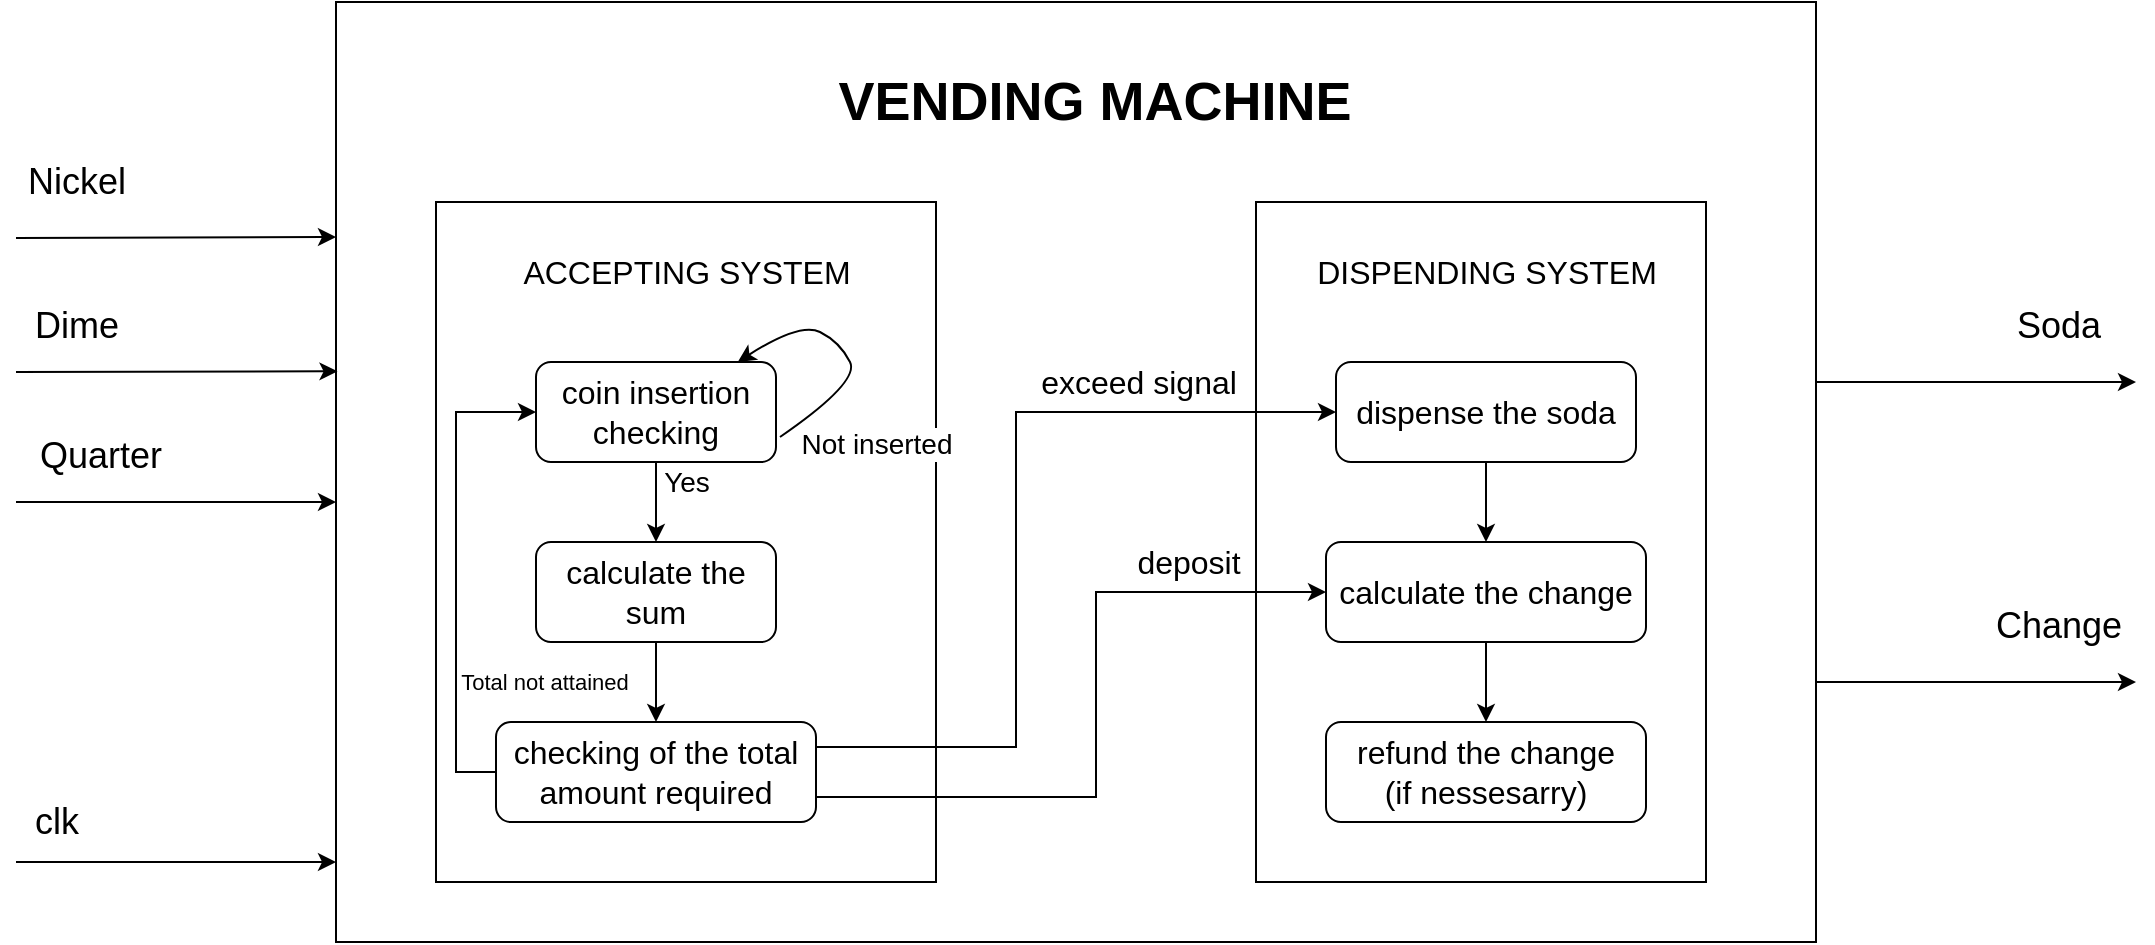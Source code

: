 <mxfile version="21.7.5" type="device">
  <diagram name="Page-1" id="VQWqQ661ruOvcLlmvzig">
    <mxGraphModel dx="1036" dy="623" grid="1" gridSize="10" guides="1" tooltips="1" connect="1" arrows="1" fold="1" page="1" pageScale="1" pageWidth="1654" pageHeight="2336" math="0" shadow="0">
      <root>
        <mxCell id="0" />
        <mxCell id="1" parent="0" />
        <mxCell id="Fg0akMWVEdFNM0waDVca-40" value="" style="rounded=0;whiteSpace=wrap;html=1;" parent="1" vertex="1">
          <mxGeometry x="230" y="70" width="740" height="470" as="geometry" />
        </mxCell>
        <mxCell id="Fg0akMWVEdFNM0waDVca-5" value="VENDING MACHINE" style="text;html=1;align=center;verticalAlign=middle;resizable=0;points=[];autosize=1;strokeColor=none;fillColor=none;fontSize=27;fontStyle=1" parent="1" vertex="1">
          <mxGeometry x="468.75" y="95" width="280" height="50" as="geometry" />
        </mxCell>
        <mxCell id="Fg0akMWVEdFNM0waDVca-39" value="" style="group" parent="1" vertex="1" connectable="0">
          <mxGeometry x="280" y="170" width="635" height="340" as="geometry" />
        </mxCell>
        <mxCell id="Fg0akMWVEdFNM0waDVca-6" value="" style="rounded=0;whiteSpace=wrap;html=1;fontSize=16;" parent="Fg0akMWVEdFNM0waDVca-39" vertex="1">
          <mxGeometry width="250" height="340" as="geometry" />
        </mxCell>
        <mxCell id="Fg0akMWVEdFNM0waDVca-7" value="ACCEPTING SYSTEM" style="text;html=1;strokeColor=none;fillColor=none;align=center;verticalAlign=middle;whiteSpace=wrap;rounded=0;fontSize=16;" parent="Fg0akMWVEdFNM0waDVca-39" vertex="1">
          <mxGeometry x="37.5" y="20" width="175" height="30" as="geometry" />
        </mxCell>
        <mxCell id="Fg0akMWVEdFNM0waDVca-8" value="coin insertion checking" style="rounded=1;whiteSpace=wrap;html=1;fontSize=16;" parent="Fg0akMWVEdFNM0waDVca-39" vertex="1">
          <mxGeometry x="50" y="80" width="120" height="50" as="geometry" />
        </mxCell>
        <mxCell id="Fg0akMWVEdFNM0waDVca-9" value="calculate the sum" style="rounded=1;whiteSpace=wrap;html=1;fontSize=16;" parent="Fg0akMWVEdFNM0waDVca-39" vertex="1">
          <mxGeometry x="50" y="170" width="120" height="50" as="geometry" />
        </mxCell>
        <mxCell id="Fg0akMWVEdFNM0waDVca-18" value="" style="edgeStyle=orthogonalEdgeStyle;rounded=0;orthogonalLoop=1;jettySize=auto;html=1;fontSize=16;" parent="Fg0akMWVEdFNM0waDVca-39" source="Fg0akMWVEdFNM0waDVca-8" target="Fg0akMWVEdFNM0waDVca-9" edge="1">
          <mxGeometry relative="1" as="geometry" />
        </mxCell>
        <mxCell id="Fg0akMWVEdFNM0waDVca-19" value="Yes" style="edgeLabel;html=1;align=center;verticalAlign=middle;resizable=0;points=[];fontSize=14;" parent="Fg0akMWVEdFNM0waDVca-18" vertex="1" connectable="0">
          <mxGeometry x="-0.42" y="1" relative="1" as="geometry">
            <mxPoint x="14" y="-2" as="offset" />
          </mxGeometry>
        </mxCell>
        <mxCell id="Fg0akMWVEdFNM0waDVca-43" style="edgeStyle=orthogonalEdgeStyle;rounded=0;orthogonalLoop=1;jettySize=auto;html=1;exitX=0;exitY=0.5;exitDx=0;exitDy=0;entryX=0;entryY=0.5;entryDx=0;entryDy=0;" parent="Fg0akMWVEdFNM0waDVca-39" source="Fg0akMWVEdFNM0waDVca-10" target="Fg0akMWVEdFNM0waDVca-8" edge="1">
          <mxGeometry relative="1" as="geometry" />
        </mxCell>
        <mxCell id="Fg0akMWVEdFNM0waDVca-44" value="Total not attained" style="edgeLabel;html=1;align=center;verticalAlign=middle;resizable=0;points=[];" parent="Fg0akMWVEdFNM0waDVca-43" vertex="1" connectable="0">
          <mxGeometry x="0.183" y="-1" relative="1" as="geometry">
            <mxPoint x="43" y="77" as="offset" />
          </mxGeometry>
        </mxCell>
        <mxCell id="Fg0akMWVEdFNM0waDVca-10" value="checking of the total amount required" style="rounded=1;whiteSpace=wrap;html=1;fontSize=16;" parent="Fg0akMWVEdFNM0waDVca-39" vertex="1">
          <mxGeometry x="30" y="260" width="160" height="50" as="geometry" />
        </mxCell>
        <mxCell id="Fg0akMWVEdFNM0waDVca-22" style="edgeStyle=orthogonalEdgeStyle;rounded=0;orthogonalLoop=1;jettySize=auto;html=1;exitX=0.5;exitY=1;exitDx=0;exitDy=0;fontSize=16;" parent="Fg0akMWVEdFNM0waDVca-39" source="Fg0akMWVEdFNM0waDVca-9" target="Fg0akMWVEdFNM0waDVca-10" edge="1">
          <mxGeometry relative="1" as="geometry" />
        </mxCell>
        <mxCell id="Fg0akMWVEdFNM0waDVca-23" value="" style="rounded=0;whiteSpace=wrap;html=1;fontSize=16;" parent="Fg0akMWVEdFNM0waDVca-39" vertex="1">
          <mxGeometry x="410" width="225" height="340" as="geometry" />
        </mxCell>
        <mxCell id="Fg0akMWVEdFNM0waDVca-35" style="edgeStyle=orthogonalEdgeStyle;rounded=0;orthogonalLoop=1;jettySize=auto;html=1;exitX=1;exitY=0.75;exitDx=0;exitDy=0;entryX=0;entryY=0.5;entryDx=0;entryDy=0;fontSize=16;" parent="Fg0akMWVEdFNM0waDVca-39" source="Fg0akMWVEdFNM0waDVca-10" target="Fg0akMWVEdFNM0waDVca-29" edge="1">
          <mxGeometry relative="1" as="geometry">
            <Array as="points">
              <mxPoint x="330" y="298" />
              <mxPoint x="330" y="195" />
            </Array>
          </mxGeometry>
        </mxCell>
        <mxCell id="Fg0akMWVEdFNM0waDVca-37" value="deposit" style="edgeLabel;html=1;align=center;verticalAlign=middle;resizable=0;points=[];fontSize=16;" parent="Fg0akMWVEdFNM0waDVca-35" vertex="1" connectable="0">
          <mxGeometry x="0.573" y="-3" relative="1" as="geometry">
            <mxPoint x="7" y="-18" as="offset" />
          </mxGeometry>
        </mxCell>
        <mxCell id="Fg0akMWVEdFNM0waDVca-20" value="" style="curved=1;endArrow=classic;html=1;rounded=0;exitX=1;exitY=0.75;exitDx=0;exitDy=0;fontSize=16;" parent="Fg0akMWVEdFNM0waDVca-39" edge="1">
          <mxGeometry width="50" height="50" relative="1" as="geometry">
            <mxPoint x="172" y="117.5" as="sourcePoint" />
            <mxPoint x="150.889" y="80" as="targetPoint" />
            <Array as="points">
              <mxPoint x="212" y="90" />
              <mxPoint x="202" y="70" />
              <mxPoint x="182" y="60" />
            </Array>
          </mxGeometry>
        </mxCell>
        <mxCell id="Fg0akMWVEdFNM0waDVca-21" value="Not inserted" style="edgeLabel;html=1;align=center;verticalAlign=middle;resizable=0;points=[];fontSize=14;" parent="Fg0akMWVEdFNM0waDVca-20" vertex="1" connectable="0">
          <mxGeometry x="-0.754" y="-1" relative="1" as="geometry">
            <mxPoint x="34" y="11" as="offset" />
          </mxGeometry>
        </mxCell>
        <mxCell id="Fg0akMWVEdFNM0waDVca-34" style="edgeStyle=orthogonalEdgeStyle;rounded=0;orthogonalLoop=1;jettySize=auto;html=1;exitX=1;exitY=0.25;exitDx=0;exitDy=0;entryX=0;entryY=0.5;entryDx=0;entryDy=0;fontSize=16;" parent="Fg0akMWVEdFNM0waDVca-39" source="Fg0akMWVEdFNM0waDVca-10" target="Fg0akMWVEdFNM0waDVca-27" edge="1">
          <mxGeometry relative="1" as="geometry">
            <Array as="points">
              <mxPoint x="290" y="273" />
              <mxPoint x="290" y="105" />
            </Array>
          </mxGeometry>
        </mxCell>
        <mxCell id="Fg0akMWVEdFNM0waDVca-36" value="exceed signal" style="edgeLabel;html=1;align=center;verticalAlign=middle;resizable=0;points=[];fontSize=16;" parent="Fg0akMWVEdFNM0waDVca-34" vertex="1" connectable="0">
          <mxGeometry x="0.625" relative="1" as="geometry">
            <mxPoint x="-19" y="-15" as="offset" />
          </mxGeometry>
        </mxCell>
        <mxCell id="Fg0akMWVEdFNM0waDVca-24" value="DISPENDING SYSTEM" style="text;html=1;strokeColor=none;fillColor=none;align=center;verticalAlign=middle;whiteSpace=wrap;rounded=0;fontSize=16;" parent="Fg0akMWVEdFNM0waDVca-39" vertex="1">
          <mxGeometry x="437.5" y="20" width="175" height="30" as="geometry" />
        </mxCell>
        <mxCell id="Fg0akMWVEdFNM0waDVca-27" value="dispense the soda" style="rounded=1;whiteSpace=wrap;html=1;fontSize=16;" parent="Fg0akMWVEdFNM0waDVca-39" vertex="1">
          <mxGeometry x="450" y="80" width="150" height="50" as="geometry" />
        </mxCell>
        <mxCell id="Fg0akMWVEdFNM0waDVca-29" value="calculate the change" style="rounded=1;whiteSpace=wrap;html=1;fontSize=16;" parent="Fg0akMWVEdFNM0waDVca-39" vertex="1">
          <mxGeometry x="445" y="170" width="160" height="50" as="geometry" />
        </mxCell>
        <mxCell id="Fg0akMWVEdFNM0waDVca-25" value="" style="edgeStyle=orthogonalEdgeStyle;rounded=0;orthogonalLoop=1;jettySize=auto;html=1;fontSize=16;" parent="Fg0akMWVEdFNM0waDVca-39" source="Fg0akMWVEdFNM0waDVca-27" target="Fg0akMWVEdFNM0waDVca-29" edge="1">
          <mxGeometry relative="1" as="geometry" />
        </mxCell>
        <mxCell id="Fg0akMWVEdFNM0waDVca-30" value="refund the change (if&amp;nbsp;nessesarry)" style="rounded=1;whiteSpace=wrap;html=1;fontSize=16;" parent="Fg0akMWVEdFNM0waDVca-39" vertex="1">
          <mxGeometry x="445" y="260" width="160" height="50" as="geometry" />
        </mxCell>
        <mxCell id="Fg0akMWVEdFNM0waDVca-28" style="edgeStyle=orthogonalEdgeStyle;rounded=0;orthogonalLoop=1;jettySize=auto;html=1;exitX=0.5;exitY=1;exitDx=0;exitDy=0;fontSize=16;" parent="Fg0akMWVEdFNM0waDVca-39" source="Fg0akMWVEdFNM0waDVca-29" target="Fg0akMWVEdFNM0waDVca-30" edge="1">
          <mxGeometry relative="1" as="geometry" />
        </mxCell>
        <mxCell id="Fg0akMWVEdFNM0waDVca-38" style="edgeStyle=orthogonalEdgeStyle;rounded=0;orthogonalLoop=1;jettySize=auto;html=1;exitX=0.5;exitY=1;exitDx=0;exitDy=0;" parent="Fg0akMWVEdFNM0waDVca-39" source="Fg0akMWVEdFNM0waDVca-29" target="Fg0akMWVEdFNM0waDVca-29" edge="1">
          <mxGeometry relative="1" as="geometry" />
        </mxCell>
        <mxCell id="Fg0akMWVEdFNM0waDVca-41" value="" style="endArrow=classic;html=1;rounded=0;entryX=0;entryY=0.25;entryDx=0;entryDy=0;" parent="1" target="Fg0akMWVEdFNM0waDVca-40" edge="1">
          <mxGeometry width="50" height="50" relative="1" as="geometry">
            <mxPoint x="70" y="188" as="sourcePoint" />
            <mxPoint x="230.0" y="163.06" as="targetPoint" />
          </mxGeometry>
        </mxCell>
        <mxCell id="Fg0akMWVEdFNM0waDVca-45" value="Nickel" style="edgeLabel;html=1;align=center;verticalAlign=middle;resizable=0;points=[];fontSize=18;" parent="Fg0akMWVEdFNM0waDVca-41" vertex="1" connectable="0">
          <mxGeometry x="-0.527" y="1" relative="1" as="geometry">
            <mxPoint x="-8" y="-27" as="offset" />
          </mxGeometry>
        </mxCell>
        <mxCell id="Fg0akMWVEdFNM0waDVca-46" value="" style="endArrow=classic;html=1;rounded=0;entryX=0.001;entryY=0.361;entryDx=0;entryDy=0;entryPerimeter=0;" parent="1" edge="1">
          <mxGeometry width="50" height="50" relative="1" as="geometry">
            <mxPoint x="70" y="255" as="sourcePoint" />
            <mxPoint x="230.757" y="254.67" as="targetPoint" />
          </mxGeometry>
        </mxCell>
        <mxCell id="Fg0akMWVEdFNM0waDVca-47" value="Dime" style="edgeLabel;html=1;align=center;verticalAlign=middle;resizable=0;points=[];fontSize=18;" parent="Fg0akMWVEdFNM0waDVca-46" vertex="1" connectable="0">
          <mxGeometry x="-0.527" y="1" relative="1" as="geometry">
            <mxPoint x="-8" y="-22" as="offset" />
          </mxGeometry>
        </mxCell>
        <mxCell id="Fg0akMWVEdFNM0waDVca-48" value="" style="endArrow=classic;html=1;rounded=0;entryX=0;entryY=0.5;entryDx=0;entryDy=0;" parent="1" edge="1">
          <mxGeometry width="50" height="50" relative="1" as="geometry">
            <mxPoint x="70" y="320" as="sourcePoint" />
            <mxPoint x="230" y="320" as="targetPoint" />
          </mxGeometry>
        </mxCell>
        <mxCell id="Fg0akMWVEdFNM0waDVca-49" value="Quarter" style="edgeLabel;html=1;align=center;verticalAlign=middle;resizable=0;points=[];fontSize=18;" parent="Fg0akMWVEdFNM0waDVca-48" vertex="1" connectable="0">
          <mxGeometry x="-0.527" y="1" relative="1" as="geometry">
            <mxPoint x="4" y="-22" as="offset" />
          </mxGeometry>
        </mxCell>
        <mxCell id="Fg0akMWVEdFNM0waDVca-50" value="" style="endArrow=classic;html=1;rounded=0;entryX=0;entryY=0.5;entryDx=0;entryDy=0;" parent="1" edge="1">
          <mxGeometry width="50" height="50" relative="1" as="geometry">
            <mxPoint x="70" y="500" as="sourcePoint" />
            <mxPoint x="230" y="500" as="targetPoint" />
          </mxGeometry>
        </mxCell>
        <mxCell id="Fg0akMWVEdFNM0waDVca-51" value="clk" style="edgeLabel;html=1;align=center;verticalAlign=middle;resizable=0;points=[];fontSize=18;" parent="Fg0akMWVEdFNM0waDVca-50" vertex="1" connectable="0">
          <mxGeometry x="-0.527" y="1" relative="1" as="geometry">
            <mxPoint x="-18" y="-19" as="offset" />
          </mxGeometry>
        </mxCell>
        <mxCell id="Fg0akMWVEdFNM0waDVca-54" value="" style="endArrow=classic;html=1;rounded=0;entryX=0;entryY=0.25;entryDx=0;entryDy=0;" parent="1" edge="1">
          <mxGeometry width="50" height="50" relative="1" as="geometry">
            <mxPoint x="970" y="260" as="sourcePoint" />
            <mxPoint x="1130" y="260" as="targetPoint" />
          </mxGeometry>
        </mxCell>
        <mxCell id="Fg0akMWVEdFNM0waDVca-55" value="Soda" style="edgeLabel;html=1;align=center;verticalAlign=middle;resizable=0;points=[];fontSize=18;" parent="Fg0akMWVEdFNM0waDVca-54" vertex="1" connectable="0">
          <mxGeometry x="-0.527" y="1" relative="1" as="geometry">
            <mxPoint x="83" y="-27" as="offset" />
          </mxGeometry>
        </mxCell>
        <mxCell id="Fg0akMWVEdFNM0waDVca-56" value="" style="endArrow=classic;html=1;rounded=0;entryX=0;entryY=0.25;entryDx=0;entryDy=0;" parent="1" edge="1">
          <mxGeometry width="50" height="50" relative="1" as="geometry">
            <mxPoint x="970" y="410" as="sourcePoint" />
            <mxPoint x="1130" y="410" as="targetPoint" />
          </mxGeometry>
        </mxCell>
        <mxCell id="Fg0akMWVEdFNM0waDVca-57" value="Change" style="edgeLabel;html=1;align=center;verticalAlign=middle;resizable=0;points=[];fontSize=18;" parent="Fg0akMWVEdFNM0waDVca-56" vertex="1" connectable="0">
          <mxGeometry x="-0.527" y="1" relative="1" as="geometry">
            <mxPoint x="83" y="-27" as="offset" />
          </mxGeometry>
        </mxCell>
      </root>
    </mxGraphModel>
  </diagram>
</mxfile>
